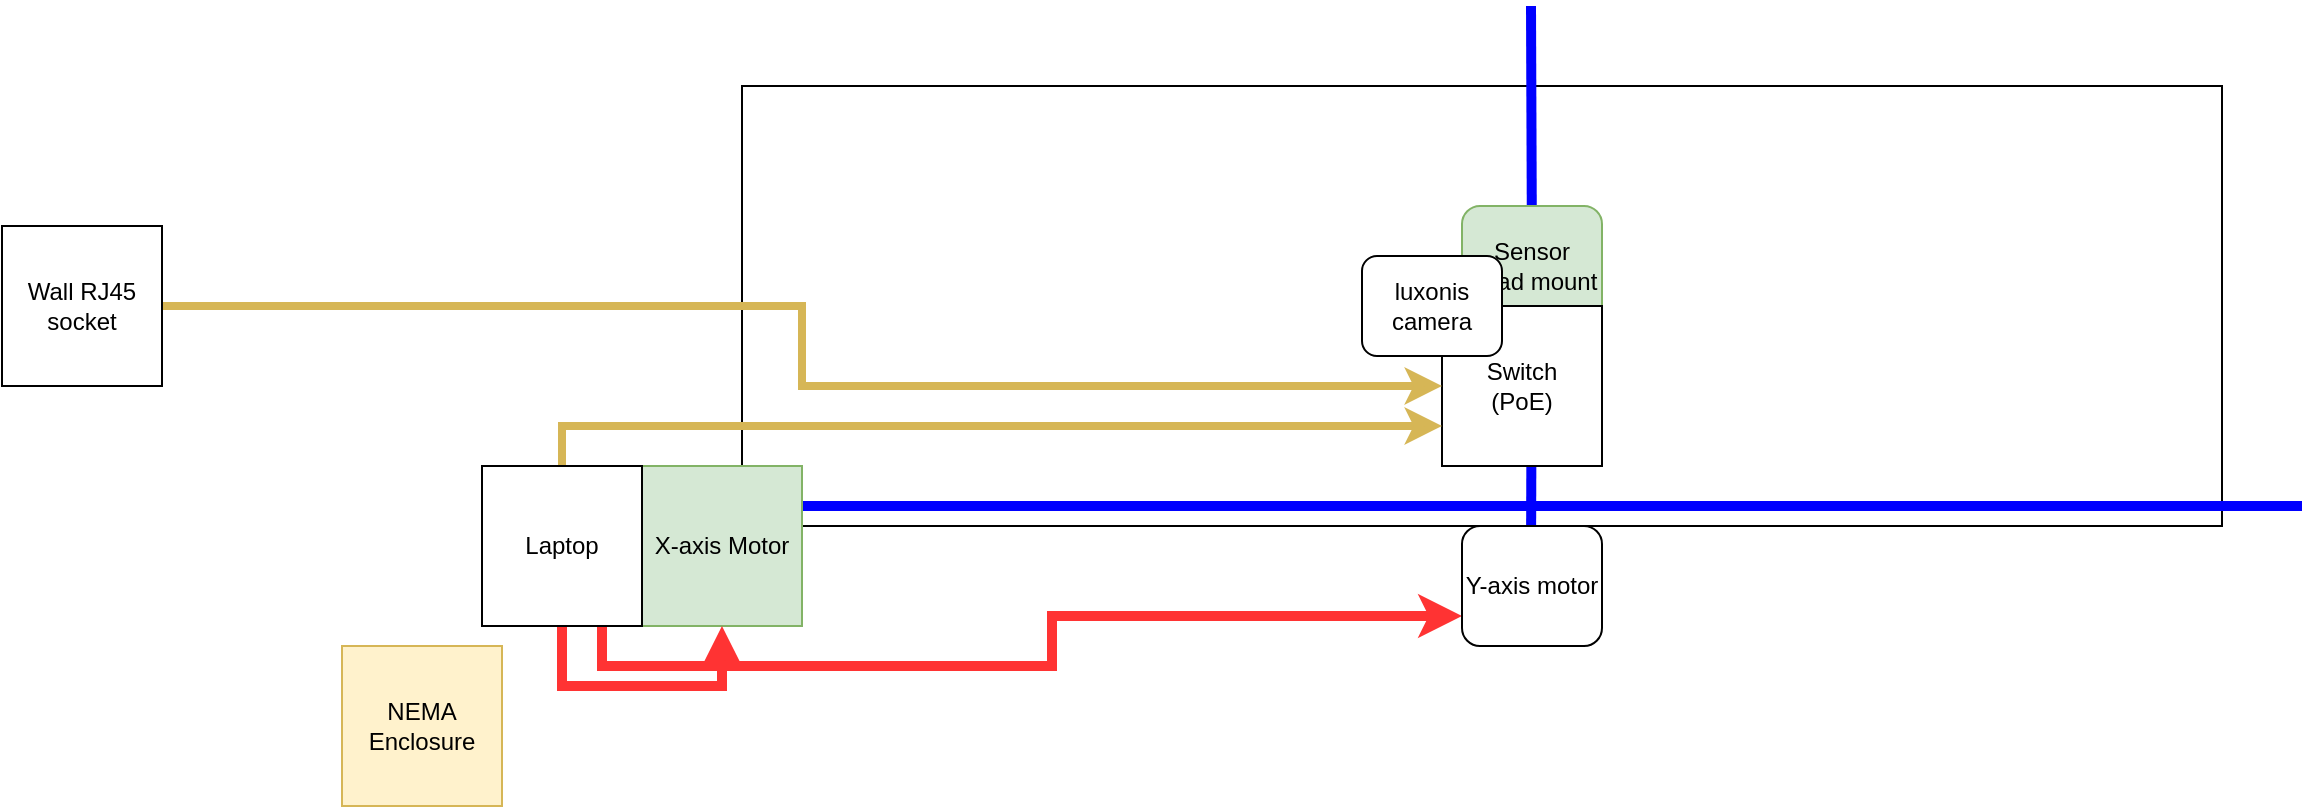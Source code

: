 <mxfile version="26.0.16">
  <diagram name="Page-1" id="DctumxyX5J_KbYrcCDzB">
    <mxGraphModel dx="2284" dy="738" grid="1" gridSize="10" guides="1" tooltips="1" connect="1" arrows="1" fold="1" page="1" pageScale="1" pageWidth="850" pageHeight="1100" math="0" shadow="0">
      <root>
        <mxCell id="0" />
        <mxCell id="1" parent="0" />
        <mxCell id="A4Qa3vxC4Bs0i8fhacOX-1" value="" style="rounded=0;whiteSpace=wrap;html=1;" vertex="1" parent="1">
          <mxGeometry x="40" y="170" width="740" height="220" as="geometry" />
        </mxCell>
        <mxCell id="A4Qa3vxC4Bs0i8fhacOX-2" value="" style="endArrow=none;html=1;rounded=0;strokeColor=#0000FF;strokeWidth=5;" edge="1" parent="1">
          <mxGeometry width="50" height="50" relative="1" as="geometry">
            <mxPoint x="20" y="380" as="sourcePoint" />
            <mxPoint x="820" y="380" as="targetPoint" />
          </mxGeometry>
        </mxCell>
        <mxCell id="A4Qa3vxC4Bs0i8fhacOX-4" value="X-axis Motor" style="whiteSpace=wrap;html=1;aspect=fixed;fillColor=#d5e8d4;strokeColor=#82b366;" vertex="1" parent="1">
          <mxGeometry x="-10" y="360" width="80" height="80" as="geometry" />
        </mxCell>
        <mxCell id="A4Qa3vxC4Bs0i8fhacOX-5" value="" style="endArrow=none;html=1;rounded=0;strokeColor=#0000FF;strokeWidth=5;" edge="1" parent="1" source="A4Qa3vxC4Bs0i8fhacOX-3">
          <mxGeometry width="50" height="50" relative="1" as="geometry">
            <mxPoint x="434.5" y="410" as="sourcePoint" />
            <mxPoint x="434.5" y="130" as="targetPoint" />
          </mxGeometry>
        </mxCell>
        <mxCell id="A4Qa3vxC4Bs0i8fhacOX-8" value="" style="endArrow=none;html=1;rounded=0;strokeColor=#0000FF;strokeWidth=5;" edge="1" parent="1" target="A4Qa3vxC4Bs0i8fhacOX-3">
          <mxGeometry width="50" height="50" relative="1" as="geometry">
            <mxPoint x="434.5" y="410" as="sourcePoint" />
            <mxPoint x="434.5" y="130" as="targetPoint" />
          </mxGeometry>
        </mxCell>
        <mxCell id="A4Qa3vxC4Bs0i8fhacOX-3" value="Sensor Head mount" style="rounded=1;whiteSpace=wrap;html=1;rotation=0;fillColor=#d5e8d4;strokeColor=#82b366;" vertex="1" parent="1">
          <mxGeometry x="400" y="230" width="70" height="60" as="geometry" />
        </mxCell>
        <mxCell id="A4Qa3vxC4Bs0i8fhacOX-11" value="Switch&lt;br&gt;(PoE)" style="whiteSpace=wrap;html=1;aspect=fixed;" vertex="1" parent="1">
          <mxGeometry x="390" y="280" width="80" height="80" as="geometry" />
        </mxCell>
        <mxCell id="A4Qa3vxC4Bs0i8fhacOX-13" style="edgeStyle=orthogonalEdgeStyle;rounded=0;orthogonalLoop=1;jettySize=auto;html=1;exitX=1;exitY=0.5;exitDx=0;exitDy=0;fillColor=#fff2cc;strokeColor=#d6b656;strokeWidth=4;" edge="1" parent="1" source="A4Qa3vxC4Bs0i8fhacOX-12" target="A4Qa3vxC4Bs0i8fhacOX-11">
          <mxGeometry relative="1" as="geometry" />
        </mxCell>
        <mxCell id="A4Qa3vxC4Bs0i8fhacOX-12" value="Wall RJ45 socket" style="whiteSpace=wrap;html=1;aspect=fixed;" vertex="1" parent="1">
          <mxGeometry x="-330" y="240" width="80" height="80" as="geometry" />
        </mxCell>
        <mxCell id="A4Qa3vxC4Bs0i8fhacOX-15" value="luxonis camera" style="rounded=1;whiteSpace=wrap;html=1;" vertex="1" parent="1">
          <mxGeometry x="350" y="255" width="70" height="50" as="geometry" />
        </mxCell>
        <mxCell id="A4Qa3vxC4Bs0i8fhacOX-23" style="edgeStyle=orthogonalEdgeStyle;rounded=0;orthogonalLoop=1;jettySize=auto;html=1;exitX=0.5;exitY=1;exitDx=0;exitDy=0;entryX=0.5;entryY=1;entryDx=0;entryDy=0;fillColor=#f8cecc;strokeColor=#FF3333;strokeWidth=5;" edge="1" parent="1" source="A4Qa3vxC4Bs0i8fhacOX-16" target="A4Qa3vxC4Bs0i8fhacOX-4">
          <mxGeometry relative="1" as="geometry">
            <Array as="points">
              <mxPoint x="-50" y="470" />
              <mxPoint x="30" y="470" />
            </Array>
          </mxGeometry>
        </mxCell>
        <mxCell id="A4Qa3vxC4Bs0i8fhacOX-24" style="edgeStyle=orthogonalEdgeStyle;rounded=0;orthogonalLoop=1;jettySize=auto;html=1;exitX=0.5;exitY=0;exitDx=0;exitDy=0;entryX=0;entryY=0.75;entryDx=0;entryDy=0;fillColor=#fff2cc;strokeColor=#d6b656;strokeWidth=4;" edge="1" parent="1" source="A4Qa3vxC4Bs0i8fhacOX-16" target="A4Qa3vxC4Bs0i8fhacOX-11">
          <mxGeometry relative="1" as="geometry" />
        </mxCell>
        <mxCell id="A4Qa3vxC4Bs0i8fhacOX-26" style="edgeStyle=orthogonalEdgeStyle;rounded=0;orthogonalLoop=1;jettySize=auto;html=1;exitX=0.75;exitY=1;exitDx=0;exitDy=0;entryX=0;entryY=0.75;entryDx=0;entryDy=0;strokeColor=#FF3333;strokeWidth=5;" edge="1" parent="1" source="A4Qa3vxC4Bs0i8fhacOX-16" target="A4Qa3vxC4Bs0i8fhacOX-19">
          <mxGeometry relative="1" as="geometry" />
        </mxCell>
        <mxCell id="A4Qa3vxC4Bs0i8fhacOX-16" value="Laptop" style="whiteSpace=wrap;html=1;aspect=fixed;" vertex="1" parent="1">
          <mxGeometry x="-90" y="360" width="80" height="80" as="geometry" />
        </mxCell>
        <mxCell id="A4Qa3vxC4Bs0i8fhacOX-18" value="NEMA Enclosure" style="whiteSpace=wrap;html=1;aspect=fixed;fillColor=#fff2cc;strokeColor=#d6b656;" vertex="1" parent="1">
          <mxGeometry x="-160" y="450" width="80" height="80" as="geometry" />
        </mxCell>
        <mxCell id="A4Qa3vxC4Bs0i8fhacOX-19" value="Y-axis motor" style="rounded=1;whiteSpace=wrap;html=1;rotation=0;" vertex="1" parent="1">
          <mxGeometry x="400" y="390" width="70" height="60" as="geometry" />
        </mxCell>
      </root>
    </mxGraphModel>
  </diagram>
</mxfile>
